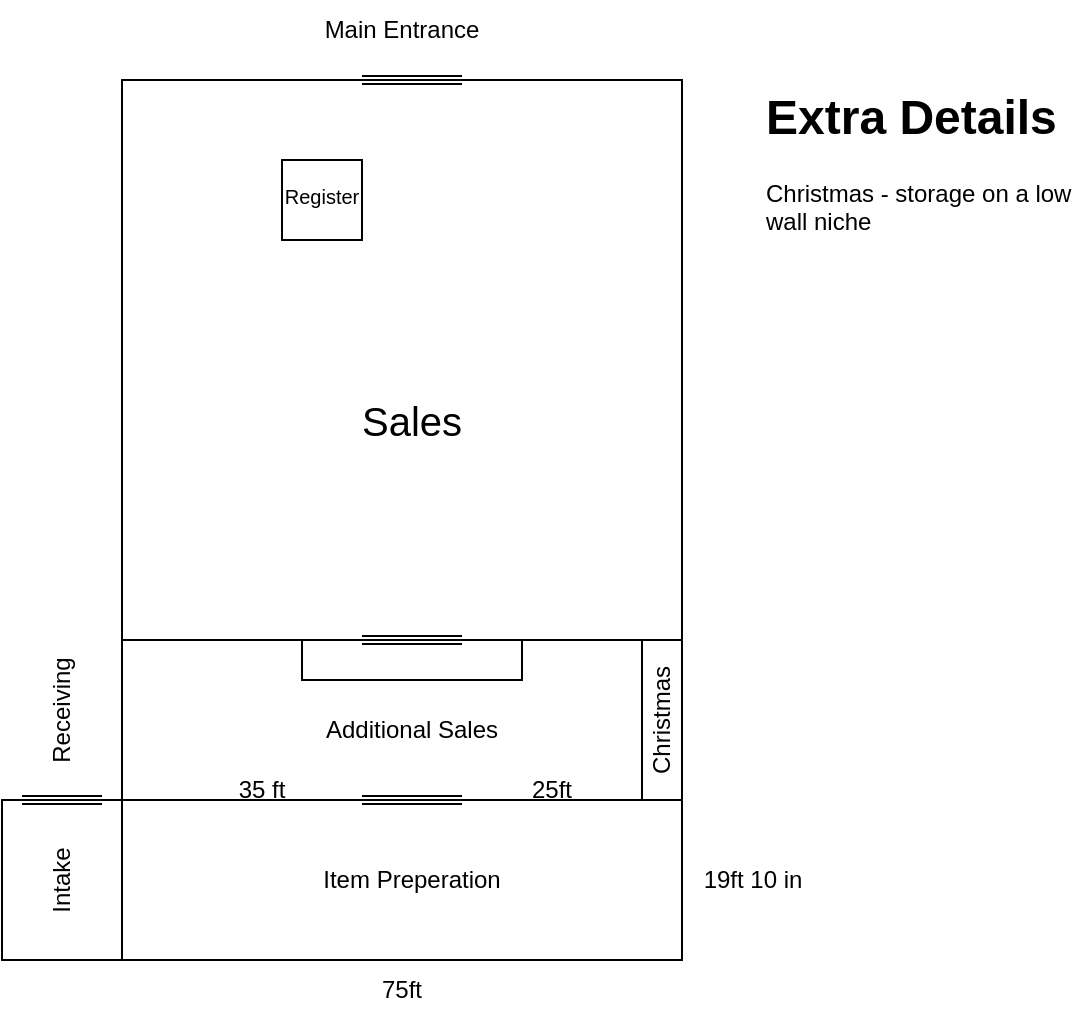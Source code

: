 <mxfile version="26.1.1" pages="6">
  <diagram name="Store_Layout" id="E8MO1os7tG6Go1OcQBKb">
    <mxGraphModel dx="1434" dy="738" grid="1" gridSize="10" guides="0" tooltips="1" connect="0" arrows="0" fold="1" page="1" pageScale="1" pageWidth="850" pageHeight="1100" math="0" shadow="0">
      <root>
        <mxCell id="0" />
        <mxCell id="1" parent="0" />
        <mxCell id="KRuYIotHOblg3rBYZyvx-1" value="" style="rounded=0;whiteSpace=wrap;html=1;perimeterSpacing=0;" parent="1" vertex="1">
          <mxGeometry x="240" y="90" width="280" height="280" as="geometry" />
        </mxCell>
        <mxCell id="KRuYIotHOblg3rBYZyvx-2" value="" style="rounded=0;whiteSpace=wrap;html=1;" parent="1" vertex="1">
          <mxGeometry x="240" y="370" width="280" height="80" as="geometry" />
        </mxCell>
        <mxCell id="KRuYIotHOblg3rBYZyvx-3" value="" style="rounded=0;whiteSpace=wrap;html=1;" parent="1" vertex="1">
          <mxGeometry x="240" y="450" width="280" height="80" as="geometry" />
        </mxCell>
        <mxCell id="KRuYIotHOblg3rBYZyvx-5" value="75ft" style="text;html=1;align=center;verticalAlign=middle;whiteSpace=wrap;rounded=0;" parent="1" vertex="1">
          <mxGeometry x="350" y="530" width="60" height="30" as="geometry" />
        </mxCell>
        <mxCell id="KRuYIotHOblg3rBYZyvx-6" value="19ft 10 in" style="text;html=1;align=center;verticalAlign=middle;resizable=0;points=[];autosize=1;strokeColor=none;fillColor=none;" parent="1" vertex="1">
          <mxGeometry x="520" y="475" width="70" height="30" as="geometry" />
        </mxCell>
        <mxCell id="KRuYIotHOblg3rBYZyvx-8" value="" style="rounded=0;whiteSpace=wrap;html=1;" parent="1" vertex="1">
          <mxGeometry x="500" y="370" width="20" height="80" as="geometry" />
        </mxCell>
        <mxCell id="KRuYIotHOblg3rBYZyvx-9" value="35 ft" style="text;html=1;align=center;verticalAlign=middle;whiteSpace=wrap;rounded=0;" parent="1" vertex="1">
          <mxGeometry x="280" y="430" width="60" height="30" as="geometry" />
        </mxCell>
        <mxCell id="KRuYIotHOblg3rBYZyvx-10" value="25ft" style="text;html=1;align=center;verticalAlign=middle;whiteSpace=wrap;rounded=0;" parent="1" vertex="1">
          <mxGeometry x="425" y="430" width="60" height="30" as="geometry" />
        </mxCell>
        <mxCell id="KRuYIotHOblg3rBYZyvx-11" value="" style="shape=link;html=1;rounded=0;" parent="1" edge="1">
          <mxGeometry width="100" relative="1" as="geometry">
            <mxPoint x="360" y="450" as="sourcePoint" />
            <mxPoint x="410" y="450" as="targetPoint" />
          </mxGeometry>
        </mxCell>
        <mxCell id="KRuYIotHOblg3rBYZyvx-17" value="" style="shape=link;html=1;rounded=0;" parent="1" edge="1">
          <mxGeometry width="100" relative="1" as="geometry">
            <mxPoint x="360" y="90" as="sourcePoint" />
            <mxPoint x="410" y="90" as="targetPoint" />
          </mxGeometry>
        </mxCell>
        <mxCell id="KRuYIotHOblg3rBYZyvx-18" value="" style="rounded=0;whiteSpace=wrap;html=1;" parent="1" vertex="1">
          <mxGeometry x="320" y="130" width="40" height="40" as="geometry" />
        </mxCell>
        <mxCell id="KRuYIotHOblg3rBYZyvx-19" value="&lt;font style=&quot;font-size: 10px;&quot;&gt;Register&lt;/font&gt;" style="text;html=1;align=center;verticalAlign=middle;whiteSpace=wrap;rounded=0;" parent="1" vertex="1">
          <mxGeometry x="320" y="140" width="40" height="15" as="geometry" />
        </mxCell>
        <mxCell id="KRuYIotHOblg3rBYZyvx-20" value="" style="rounded=0;whiteSpace=wrap;html=1;" parent="1" vertex="1">
          <mxGeometry x="330" y="370" width="110" height="20" as="geometry" />
        </mxCell>
        <mxCell id="KRuYIotHOblg3rBYZyvx-21" value="" style="shape=link;html=1;rounded=0;" parent="1" edge="1">
          <mxGeometry width="100" relative="1" as="geometry">
            <mxPoint x="360" y="370" as="sourcePoint" />
            <mxPoint x="410" y="370" as="targetPoint" />
          </mxGeometry>
        </mxCell>
        <mxCell id="KRuYIotHOblg3rBYZyvx-23" value="Christmas" style="text;html=1;align=center;verticalAlign=middle;whiteSpace=wrap;rounded=0;rotation=270;" parent="1" vertex="1">
          <mxGeometry x="480" y="395" width="60" height="30" as="geometry" />
        </mxCell>
        <mxCell id="KRuYIotHOblg3rBYZyvx-26" value="&lt;h1 style=&quot;margin-top: 0px;&quot;&gt;Extra Details&lt;/h1&gt;&lt;p&gt;Christmas - storage on a low wall niche&lt;/p&gt;&lt;p&gt;&lt;br&gt;&lt;/p&gt;" style="text;html=1;whiteSpace=wrap;overflow=hidden;rounded=0;" parent="1" vertex="1">
          <mxGeometry x="560" y="87.5" width="160" height="120" as="geometry" />
        </mxCell>
        <mxCell id="KRuYIotHOblg3rBYZyvx-28" value="&lt;font style=&quot;font-size: 20px;&quot;&gt;Sales&lt;/font&gt;" style="text;html=1;align=center;verticalAlign=middle;whiteSpace=wrap;rounded=0;" parent="1" vertex="1">
          <mxGeometry x="340" y="230" width="90" height="60" as="geometry" />
        </mxCell>
        <mxCell id="KRuYIotHOblg3rBYZyvx-29" value="Additional Sales" style="text;html=1;align=center;verticalAlign=middle;whiteSpace=wrap;rounded=0;" parent="1" vertex="1">
          <mxGeometry x="340" y="400" width="90" height="30" as="geometry" />
        </mxCell>
        <mxCell id="XYhnoZCVHPMqEU-tx7jw-1" value="Item Preperation" style="text;html=1;align=center;verticalAlign=middle;whiteSpace=wrap;rounded=0;" parent="1" vertex="1">
          <mxGeometry x="310" y="475" width="150" height="30" as="geometry" />
        </mxCell>
        <mxCell id="kWPwzhm9bYu6xcFGTrjF-1" value="Main Entrance" style="text;html=1;align=center;verticalAlign=middle;whiteSpace=wrap;rounded=0;" parent="1" vertex="1">
          <mxGeometry x="340" y="50" width="80" height="30" as="geometry" />
        </mxCell>
        <mxCell id="kWPwzhm9bYu6xcFGTrjF-2" value="Receiving" style="text;html=1;align=center;verticalAlign=middle;whiteSpace=wrap;rounded=0;rotation=270;" parent="1" vertex="1">
          <mxGeometry x="180" y="390" width="60" height="30" as="geometry" />
        </mxCell>
        <mxCell id="kWPwzhm9bYu6xcFGTrjF-4" value="" style="group" parent="1" vertex="1" connectable="0">
          <mxGeometry x="180" y="450" width="60" height="80" as="geometry" />
        </mxCell>
        <mxCell id="KRuYIotHOblg3rBYZyvx-4" value="" style="rounded=0;whiteSpace=wrap;html=1;" parent="kWPwzhm9bYu6xcFGTrjF-4" vertex="1">
          <mxGeometry width="60" height="80" as="geometry" />
        </mxCell>
        <mxCell id="KRuYIotHOblg3rBYZyvx-27" value="Intake" style="text;html=1;align=center;verticalAlign=middle;whiteSpace=wrap;rounded=0;rotation=270;" parent="kWPwzhm9bYu6xcFGTrjF-4" vertex="1">
          <mxGeometry x="-15" y="25" width="90" height="30" as="geometry" />
        </mxCell>
        <mxCell id="kWPwzhm9bYu6xcFGTrjF-3" value="" style="shape=link;html=1;rounded=0;" parent="kWPwzhm9bYu6xcFGTrjF-4" edge="1">
          <mxGeometry width="100" relative="1" as="geometry">
            <mxPoint x="10" as="sourcePoint" />
            <mxPoint x="50" as="targetPoint" />
          </mxGeometry>
        </mxCell>
      </root>
    </mxGraphModel>
  </diagram>
  <diagram id="iPrsyyJvYXZhke6_nRYa" name="Pallet_Stack">
    <mxGraphModel dx="794" dy="412" grid="1" gridSize="10" guides="1" tooltips="1" connect="1" arrows="1" fold="1" page="1" pageScale="1" pageWidth="850" pageHeight="1100" math="0" shadow="0">
      <root>
        <mxCell id="0" />
        <mxCell id="1" parent="0" />
        <mxCell id="oVNkJPlwlEx_IBecZ67c-1" value="" style="endArrow=none;html=1;rounded=0;strokeWidth=4;" edge="1" parent="1">
          <mxGeometry width="50" height="50" relative="1" as="geometry">
            <mxPoint x="320" y="400" as="sourcePoint" />
            <mxPoint x="320" y="70" as="targetPoint" />
          </mxGeometry>
        </mxCell>
        <mxCell id="N-b951e8e8a2WLPTDQjh-1" value="" style="endArrow=none;html=1;rounded=0;strokeWidth=4;" edge="1" parent="1">
          <mxGeometry width="50" height="50" relative="1" as="geometry">
            <mxPoint x="480" y="400" as="sourcePoint" />
            <mxPoint x="480" y="70" as="targetPoint" />
          </mxGeometry>
        </mxCell>
        <mxCell id="N-b951e8e8a2WLPTDQjh-2" value="" style="shape=link;html=1;rounded=0;strokeWidth=4;" edge="1" parent="1">
          <mxGeometry width="100" relative="1" as="geometry">
            <mxPoint x="320" y="320" as="sourcePoint" />
            <mxPoint x="480" y="320" as="targetPoint" />
          </mxGeometry>
        </mxCell>
        <mxCell id="N-b951e8e8a2WLPTDQjh-3" value="" style="shape=link;html=1;rounded=0;strokeWidth=4;" edge="1" parent="1">
          <mxGeometry width="100" relative="1" as="geometry">
            <mxPoint x="320" y="240" as="sourcePoint" />
            <mxPoint x="480" y="240" as="targetPoint" />
          </mxGeometry>
        </mxCell>
        <mxCell id="N-b951e8e8a2WLPTDQjh-4" value="" style="shape=link;html=1;rounded=0;strokeWidth=4;" edge="1" parent="1">
          <mxGeometry width="100" relative="1" as="geometry">
            <mxPoint x="320" y="160" as="sourcePoint" />
            <mxPoint x="480" y="160" as="targetPoint" />
          </mxGeometry>
        </mxCell>
        <mxCell id="N-b951e8e8a2WLPTDQjh-5" value="" style="shape=link;html=1;rounded=0;strokeWidth=4;" edge="1" parent="1">
          <mxGeometry width="100" relative="1" as="geometry">
            <mxPoint x="320" y="80" as="sourcePoint" />
            <mxPoint x="480" y="80" as="targetPoint" />
          </mxGeometry>
        </mxCell>
        <mxCell id="N-b951e8e8a2WLPTDQjh-6" value="&lt;font style=&quot;font-size: 20px;&quot;&gt;9ft 8in&lt;/font&gt;" style="text;html=1;align=center;verticalAlign=middle;resizable=0;points=[];autosize=1;strokeColor=none;fillColor=none;rotation=270;" vertex="1" parent="1">
          <mxGeometry x="250" y="210" width="80" height="40" as="geometry" />
        </mxCell>
        <mxCell id="N-b951e8e8a2WLPTDQjh-7" value="&lt;font style=&quot;font-size: 15px;&quot;&gt;5 ft&lt;/font&gt;" style="text;html=1;align=center;verticalAlign=middle;whiteSpace=wrap;rounded=0;" vertex="1" parent="1">
          <mxGeometry x="600" y="280" width="60" height="30" as="geometry" />
        </mxCell>
        <mxCell id="N-b951e8e8a2WLPTDQjh-9" value="&lt;font style=&quot;font-size: 14px;&quot;&gt;1.5 in&lt;/font&gt;" style="text;html=1;align=center;verticalAlign=middle;whiteSpace=wrap;rounded=0;" vertex="1" parent="1">
          <mxGeometry x="290" y="400" width="60" height="30" as="geometry" />
        </mxCell>
        <mxCell id="N-b951e8e8a2WLPTDQjh-10" value="&lt;font style=&quot;font-size: 14px;&quot;&gt;1.5 in&lt;/font&gt;" style="text;html=1;align=center;verticalAlign=middle;whiteSpace=wrap;rounded=0;" vertex="1" parent="1">
          <mxGeometry x="450" y="400" width="60" height="30" as="geometry" />
        </mxCell>
        <mxCell id="N-b951e8e8a2WLPTDQjh-12" value="&lt;font style=&quot;font-size: 14px;&quot;&gt;4.5 in&lt;/font&gt;" style="text;html=1;align=center;verticalAlign=middle;whiteSpace=wrap;rounded=0;rotation=270;" vertex="1" parent="1">
          <mxGeometry x="510" y="300" width="60" height="30" as="geometry" />
        </mxCell>
        <mxCell id="N-b951e8e8a2WLPTDQjh-13" value="" style="shape=link;html=1;rounded=0;strokeWidth=4;" edge="1" parent="1">
          <mxGeometry width="100" relative="1" as="geometry">
            <mxPoint x="560" y="314.5" as="sourcePoint" />
            <mxPoint x="720" y="314.5" as="targetPoint" />
          </mxGeometry>
        </mxCell>
        <mxCell id="N-b951e8e8a2WLPTDQjh-15" value="&lt;font style=&quot;font-size: 15px;&quot;&gt;5ft 3in&lt;/font&gt;" style="text;html=1;align=center;verticalAlign=middle;whiteSpace=wrap;rounded=0;" vertex="1" parent="1">
          <mxGeometry x="370" y="20" width="60" height="30" as="geometry" />
        </mxCell>
        <mxCell id="N-b951e8e8a2WLPTDQjh-18" value="" style="endArrow=none;dashed=1;html=1;dashPattern=1 3;strokeWidth=3;rounded=0;" edge="1" parent="1" target="N-b951e8e8a2WLPTDQjh-17">
          <mxGeometry width="50" height="50" relative="1" as="geometry">
            <mxPoint x="320" y="50" as="sourcePoint" />
            <mxPoint x="480" y="50" as="targetPoint" />
          </mxGeometry>
        </mxCell>
        <mxCell id="N-b951e8e8a2WLPTDQjh-17" value="" style="shape=crossbar;whiteSpace=wrap;html=1;rounded=1;strokeWidth=2;" vertex="1" parent="1">
          <mxGeometry x="320" y="40" width="160" height="20" as="geometry" />
        </mxCell>
        <mxCell id="icaxLS8OwLBcGOM1Lo0J-1" value="&lt;font style=&quot;font-size: 17px;&quot;&gt;Pallet Stack&lt;/font&gt;" style="text;html=1;align=center;verticalAlign=middle;whiteSpace=wrap;rounded=0;" vertex="1" parent="1">
          <mxGeometry x="220" y="30" width="60" height="30" as="geometry" />
        </mxCell>
        <mxCell id="icaxLS8OwLBcGOM1Lo0J-3" value="&lt;font style=&quot;font-size: 17px;&quot;&gt;Single Pallet&lt;/font&gt;" style="text;html=1;align=center;verticalAlign=middle;whiteSpace=wrap;rounded=0;" vertex="1" parent="1">
          <mxGeometry x="600" y="230" width="60" height="30" as="geometry" />
        </mxCell>
        <mxCell id="tEsfXFW_FnfkiMbHqVsl-1" value="Roughly $9 each for materials. Pallets are free from Food Bank" style="text;html=1;align=center;verticalAlign=middle;whiteSpace=wrap;rounded=0;" vertex="1" parent="1">
          <mxGeometry x="590" y="40" width="120" height="70" as="geometry" />
        </mxCell>
      </root>
    </mxGraphModel>
  </diagram>
  <diagram id="BuLvDua9-QDFHZHZWr3y" name="Warehouse">
    <mxGraphModel dx="819" dy="422" grid="1" gridSize="10" guides="1" tooltips="1" connect="1" arrows="1" fold="1" page="1" pageScale="1" pageWidth="850" pageHeight="1100" math="0" shadow="0">
      <root>
        <mxCell id="0" />
        <mxCell id="1" parent="0" />
        <mxCell id="Fcw_WuYlXJQfxAISBu0H-1" value="" style="rounded=0;whiteSpace=wrap;html=1;strokeWidth=2;" parent="1" vertex="1">
          <mxGeometry x="120" y="40" width="520" height="280" as="geometry" />
        </mxCell>
        <mxCell id="Fcw_WuYlXJQfxAISBu0H-36" value="&lt;font style=&quot;font-size: 19px;&quot;&gt;Household Misc.&lt;/font&gt;" style="text;html=1;align=center;verticalAlign=middle;whiteSpace=wrap;rounded=0;fillColor=light-dark(#e0e0e0, #ededed);gradientColor=none;" parent="1" vertex="1">
          <mxGeometry x="350" y="40" width="290" height="280" as="geometry" />
        </mxCell>
        <mxCell id="Fcw_WuYlXJQfxAISBu0H-21" value="Entrance Ramp" style="text;html=1;align=center;verticalAlign=middle;whiteSpace=wrap;rounded=0;" parent="1" vertex="1">
          <mxGeometry x="650" y="325" width="60" height="30" as="geometry" />
        </mxCell>
        <mxCell id="UQr6ghKveO3pvNbGDgvI-5" value="Main Door" style="text;html=1;align=center;verticalAlign=middle;resizable=0;points=[];autosize=1;strokeColor=none;fillColor=none;" parent="1" vertex="1">
          <mxGeometry x="475" y="295" width="80" height="30" as="geometry" />
        </mxCell>
        <mxCell id="AXzgprQcNLlBbLAxWBBD-3" value="" style="group" vertex="1" connectable="0" parent="1">
          <mxGeometry x="120" y="40" width="230" height="40" as="geometry" />
        </mxCell>
        <mxCell id="Fcw_WuYlXJQfxAISBu0H-22" value="" style="rounded=1;whiteSpace=wrap;html=1;" parent="AXzgprQcNLlBbLAxWBBD-3" vertex="1">
          <mxGeometry width="230" height="40" as="geometry" />
        </mxCell>
        <mxCell id="Fcw_WuYlXJQfxAISBu0H-31" value="Bagged Clothes" style="text;html=1;align=center;verticalAlign=middle;whiteSpace=wrap;rounded=0;" parent="AXzgprQcNLlBbLAxWBBD-3" vertex="1">
          <mxGeometry x="62.5" y="5" width="105" height="30" as="geometry" />
        </mxCell>
        <mxCell id="AXzgprQcNLlBbLAxWBBD-4" value="" style="group" vertex="1" connectable="0" parent="1">
          <mxGeometry x="120" y="110" width="230" height="40" as="geometry" />
        </mxCell>
        <mxCell id="Fcw_WuYlXJQfxAISBu0H-23" value="" style="rounded=1;whiteSpace=wrap;html=1;" parent="AXzgprQcNLlBbLAxWBBD-4" vertex="1">
          <mxGeometry width="230" height="40" as="geometry" />
        </mxCell>
        <mxCell id="Fcw_WuYlXJQfxAISBu0H-32" value="Bagged Clothes" style="text;html=1;align=center;verticalAlign=middle;whiteSpace=wrap;rounded=0;" parent="AXzgprQcNLlBbLAxWBBD-4" vertex="1">
          <mxGeometry x="62.5" y="5" width="105" height="30" as="geometry" />
        </mxCell>
        <mxCell id="AXzgprQcNLlBbLAxWBBD-5" value="" style="group" vertex="1" connectable="0" parent="1">
          <mxGeometry x="120" y="180" width="230" height="40" as="geometry" />
        </mxCell>
        <mxCell id="Fcw_WuYlXJQfxAISBu0H-25" value="" style="rounded=1;whiteSpace=wrap;html=1;" parent="AXzgprQcNLlBbLAxWBBD-5" vertex="1">
          <mxGeometry width="230" height="40" as="geometry" />
        </mxCell>
        <mxCell id="Fcw_WuYlXJQfxAISBu0H-33" value="Bagged Clothes" style="text;html=1;align=center;verticalAlign=middle;whiteSpace=wrap;rounded=0;" parent="AXzgprQcNLlBbLAxWBBD-5" vertex="1">
          <mxGeometry x="62.5" y="5" width="105" height="30" as="geometry" />
        </mxCell>
        <mxCell id="AXzgprQcNLlBbLAxWBBD-6" value="" style="group" vertex="1" connectable="0" parent="1">
          <mxGeometry x="120" y="280" width="230" height="40" as="geometry" />
        </mxCell>
        <mxCell id="Fcw_WuYlXJQfxAISBu0H-24" value="" style="rounded=1;whiteSpace=wrap;html=1;" parent="AXzgprQcNLlBbLAxWBBD-6" vertex="1">
          <mxGeometry width="230.0" height="40" as="geometry" />
        </mxCell>
        <mxCell id="Fcw_WuYlXJQfxAISBu0H-34" value="Bagged Clothes" style="text;html=1;align=center;verticalAlign=middle;whiteSpace=wrap;rounded=0;" parent="AXzgprQcNLlBbLAxWBBD-6" vertex="1">
          <mxGeometry x="71.875" y="5" width="120.75" height="30" as="geometry" />
        </mxCell>
        <mxCell id="AXzgprQcNLlBbLAxWBBD-7" value="" style="group" vertex="1" connectable="0" parent="1">
          <mxGeometry x="120" y="240" width="30" height="30" as="geometry" />
        </mxCell>
        <mxCell id="Fcw_WuYlXJQfxAISBu0H-18" value="" style="whiteSpace=wrap;html=1;aspect=fixed;" parent="AXzgprQcNLlBbLAxWBBD-7" vertex="1">
          <mxGeometry width="30" height="30" as="geometry" />
        </mxCell>
        <mxCell id="Fcw_WuYlXJQfxAISBu0H-19" value="&lt;font style=&quot;font-size: 10px;&quot;&gt;Bailer&lt;/font&gt;" style="text;html=1;align=center;verticalAlign=middle;whiteSpace=wrap;rounded=0;" parent="AXzgprQcNLlBbLAxWBBD-7" vertex="1">
          <mxGeometry y="2.5" width="30" height="25" as="geometry" />
        </mxCell>
        <mxCell id="AXzgprQcNLlBbLAxWBBD-9" value="" style="group" vertex="1" connectable="0" parent="1">
          <mxGeometry x="280" y="320" width="360" height="30" as="geometry" />
        </mxCell>
        <mxCell id="Fcw_WuYlXJQfxAISBu0H-2" value="" style="rounded=0;whiteSpace=wrap;html=1;" parent="AXzgprQcNLlBbLAxWBBD-9" vertex="1">
          <mxGeometry width="360" height="30" as="geometry" />
        </mxCell>
        <mxCell id="Fcw_WuYlXJQfxAISBu0H-4" value="" style="endArrow=none;dashed=1;html=1;strokeWidth=2;rounded=0;entryX=0.704;entryY=0;entryDx=0;entryDy=0;entryPerimeter=0;" parent="AXzgprQcNLlBbLAxWBBD-9" edge="1">
          <mxGeometry width="50" height="50" relative="1" as="geometry">
            <mxPoint x="260" y="30" as="sourcePoint" />
            <mxPoint x="260.44" as="targetPoint" />
          </mxGeometry>
        </mxCell>
        <mxCell id="AXzgprQcNLlBbLAxWBBD-2" value="" style="group" vertex="1" connectable="0" parent="1">
          <mxGeometry x="350" y="40" width="80" height="40" as="geometry" />
        </mxCell>
        <mxCell id="Fcw_WuYlXJQfxAISBu0H-26" value="" style="rounded=1;whiteSpace=wrap;html=1;" parent="AXzgprQcNLlBbLAxWBBD-2" vertex="1">
          <mxGeometry width="80" height="40" as="geometry" />
        </mxCell>
        <mxCell id="Fcw_WuYlXJQfxAISBu0H-35" value="Books" style="text;html=1;align=center;verticalAlign=middle;whiteSpace=wrap;rounded=0;" parent="AXzgprQcNLlBbLAxWBBD-2" vertex="1">
          <mxGeometry x="10" y="5" width="60" height="30" as="geometry" />
        </mxCell>
        <mxCell id="UQr6ghKveO3pvNbGDgvI-1" value="Garage Door" style="text;html=1;align=center;verticalAlign=middle;resizable=0;points=[];autosize=1;strokeColor=none;fillColor=none;" parent="1" vertex="1">
          <mxGeometry x="310" y="295" width="90" height="30" as="geometry" />
        </mxCell>
        <mxCell id="UQr6ghKveO3pvNbGDgvI-4" value="Garage Door" style="text;html=1;align=center;verticalAlign=middle;resizable=0;points=[];autosize=1;strokeColor=none;fillColor=none;" parent="1" vertex="1">
          <mxGeometry x="390" y="295" width="90" height="30" as="geometry" />
        </mxCell>
        <mxCell id="Fcw_WuYlXJQfxAISBu0H-15" value="" style="shape=link;html=1;rounded=0;strokeWidth=2;" parent="1" edge="1">
          <mxGeometry width="100" relative="1" as="geometry">
            <mxPoint x="310" y="320" as="sourcePoint" />
            <mxPoint x="370" y="320" as="targetPoint" />
          </mxGeometry>
        </mxCell>
        <mxCell id="Fcw_WuYlXJQfxAISBu0H-16" value="" style="shape=link;html=1;rounded=0;strokeWidth=2;" parent="1" edge="1">
          <mxGeometry width="100" relative="1" as="geometry">
            <mxPoint x="410" y="320" as="sourcePoint" />
            <mxPoint x="470" y="320" as="targetPoint" />
          </mxGeometry>
        </mxCell>
        <mxCell id="Fcw_WuYlXJQfxAISBu0H-17" value="" style="shape=link;html=1;rounded=0;strokeWidth=1;" parent="1" edge="1">
          <mxGeometry width="100" relative="1" as="geometry">
            <mxPoint x="500" y="320" as="sourcePoint" />
            <mxPoint x="530" y="320" as="targetPoint" />
          </mxGeometry>
        </mxCell>
        <mxCell id="Fcw_WuYlXJQfxAISBu0H-40" value="" style="endArrow=none;dashed=1;html=1;dashPattern=1 3;strokeWidth=3;rounded=0;entryX=1;entryY=1;entryDx=0;entryDy=0;exitX=1;exitY=0;exitDx=0;exitDy=0;" parent="1" target="Fcw_WuYlXJQfxAISBu0H-22" edge="1" source="Fcw_WuYlXJQfxAISBu0H-24">
          <mxGeometry width="50" height="50" relative="1" as="geometry">
            <mxPoint x="320" y="320" as="sourcePoint" />
            <mxPoint x="400" y="120" as="targetPoint" />
            <Array as="points">
              <mxPoint x="350" y="250" />
              <mxPoint x="350" y="170" />
            </Array>
          </mxGeometry>
        </mxCell>
      </root>
    </mxGraphModel>
  </diagram>
  <diagram id="nlZ8cP2dRKaV0dinKciP" name="Food_Bank">
    <mxGraphModel dx="1434" dy="738" grid="1" gridSize="10" guides="0" tooltips="1" connect="0" arrows="0" fold="1" page="1" pageScale="1" pageWidth="850" pageHeight="1100" math="0" shadow="0">
      <root>
        <mxCell id="0" />
        <mxCell id="1" parent="0" />
        <mxCell id="QKfnIR3WdL9QTwZS187g-1" value="" style="rounded=0;whiteSpace=wrap;html=1;" vertex="1" parent="1">
          <mxGeometry x="160" y="80" width="520" height="360" as="geometry" />
        </mxCell>
        <mxCell id="QKfnIR3WdL9QTwZS187g-5" value="" style="rounded=0;whiteSpace=wrap;html=1;" vertex="1" parent="1">
          <mxGeometry x="160" y="370" width="320" height="150" as="geometry" />
        </mxCell>
        <mxCell id="QKfnIR3WdL9QTwZS187g-6" value="" style="rounded=0;whiteSpace=wrap;html=1;" vertex="1" parent="1">
          <mxGeometry x="480" y="440" width="200" height="80" as="geometry" />
        </mxCell>
        <mxCell id="_eRAE_5OerKDcGuMv34G-1" value="Intake Ramp" style="text;html=1;align=center;verticalAlign=middle;whiteSpace=wrap;rounded=0;" vertex="1" parent="1">
          <mxGeometry x="550" y="470" width="60" height="30" as="geometry" />
        </mxCell>
        <mxCell id="_eRAE_5OerKDcGuMv34G-6" value="" style="endArrow=none;html=1;rounded=0;exitX=0.615;exitY=0.333;exitDx=0;exitDy=0;exitPerimeter=0;" edge="1" parent="1" source="QKfnIR3WdL9QTwZS187g-1">
          <mxGeometry width="50" height="50" relative="1" as="geometry">
            <mxPoint x="630" y="250" as="sourcePoint" />
            <mxPoint x="680" y="200" as="targetPoint" />
          </mxGeometry>
        </mxCell>
        <mxCell id="_eRAE_5OerKDcGuMv34G-7" value="" style="endArrow=none;html=1;rounded=0;entryX=0.615;entryY=0.556;entryDx=0;entryDy=0;entryPerimeter=0;" edge="1" parent="1" target="QKfnIR3WdL9QTwZS187g-1">
          <mxGeometry width="50" height="50" relative="1" as="geometry">
            <mxPoint x="480" y="370" as="sourcePoint" />
            <mxPoint x="530" y="320" as="targetPoint" />
          </mxGeometry>
        </mxCell>
        <mxCell id="_eRAE_5OerKDcGuMv34G-8" value="" style="rounded=0;whiteSpace=wrap;html=1;" vertex="1" parent="1">
          <mxGeometry x="530" y="200" width="120" height="40" as="geometry" />
        </mxCell>
        <mxCell id="_eRAE_5OerKDcGuMv34G-9" value="" style="rounded=0;whiteSpace=wrap;html=1;" vertex="1" parent="1">
          <mxGeometry x="480" y="330" width="30" height="60" as="geometry" />
        </mxCell>
        <mxCell id="_eRAE_5OerKDcGuMv34G-10" value="" style="whiteSpace=wrap;html=1;aspect=fixed;" vertex="1" parent="1">
          <mxGeometry x="620" y="290" width="60" height="60" as="geometry" />
        </mxCell>
        <mxCell id="_eRAE_5OerKDcGuMv34G-13" value="Freezer" style="text;html=1;align=center;verticalAlign=middle;whiteSpace=wrap;rounded=0;" vertex="1" parent="1">
          <mxGeometry x="530" y="200" width="120" height="40" as="geometry" />
        </mxCell>
        <mxCell id="_eRAE_5OerKDcGuMv34G-14" value="Fridge" style="text;html=1;align=center;verticalAlign=middle;whiteSpace=wrap;rounded=0;" vertex="1" parent="1">
          <mxGeometry x="620" y="290" width="60" height="60" as="geometry" />
        </mxCell>
        <mxCell id="_eRAE_5OerKDcGuMv34G-15" value="Overflow" style="text;html=1;align=center;verticalAlign=middle;whiteSpace=wrap;rounded=0;rotation=270;" vertex="1" parent="1">
          <mxGeometry x="465" y="345" width="60" height="30" as="geometry" />
        </mxCell>
        <mxCell id="_eRAE_5OerKDcGuMv34G-16" value="" style="shape=link;html=1;rounded=0;strokeWidth=2;" edge="1" parent="1">
          <mxGeometry width="100" relative="1" as="geometry">
            <mxPoint x="550" y="440" as="sourcePoint" />
            <mxPoint x="610" y="440" as="targetPoint" />
          </mxGeometry>
        </mxCell>
        <mxCell id="_eRAE_5OerKDcGuMv34G-17" value="" style="shape=link;html=1;rounded=0;strokeWidth=1;exitX=0.999;exitY=0.253;exitDx=0;exitDy=0;exitPerimeter=0;entryX=0.999;entryY=0.422;entryDx=0;entryDy=0;entryPerimeter=0;" edge="1" parent="1" source="QKfnIR3WdL9QTwZS187g-5" target="QKfnIR3WdL9QTwZS187g-5">
          <mxGeometry width="100" relative="1" as="geometry">
            <mxPoint x="460.0" y="420" as="sourcePoint" />
            <mxPoint x="490.0" y="420" as="targetPoint" />
          </mxGeometry>
        </mxCell>
        <mxCell id="_eRAE_5OerKDcGuMv34G-20" value="" style="group" vertex="1" connectable="0" parent="1">
          <mxGeometry x="160" y="290" width="230" height="40" as="geometry" />
        </mxCell>
        <mxCell id="_eRAE_5OerKDcGuMv34G-18" value="" style="rounded=0;whiteSpace=wrap;html=1;" vertex="1" parent="_eRAE_5OerKDcGuMv34G-20">
          <mxGeometry width="230" height="40" as="geometry" />
        </mxCell>
        <mxCell id="_eRAE_5OerKDcGuMv34G-19" value="Warehouse Shelf" style="text;html=1;align=center;verticalAlign=middle;whiteSpace=wrap;rounded=0;" vertex="1" parent="_eRAE_5OerKDcGuMv34G-20">
          <mxGeometry width="230" height="40" as="geometry" />
        </mxCell>
        <mxCell id="_eRAE_5OerKDcGuMv34G-21" value="" style="group" vertex="1" connectable="0" parent="1">
          <mxGeometry x="160" y="220" width="230" height="40" as="geometry" />
        </mxCell>
        <mxCell id="_eRAE_5OerKDcGuMv34G-22" value="" style="rounded=0;whiteSpace=wrap;html=1;" vertex="1" parent="_eRAE_5OerKDcGuMv34G-21">
          <mxGeometry width="230" height="40" as="geometry" />
        </mxCell>
        <mxCell id="_eRAE_5OerKDcGuMv34G-23" value="Warehouse Shelf" style="text;html=1;align=center;verticalAlign=middle;whiteSpace=wrap;rounded=0;" vertex="1" parent="_eRAE_5OerKDcGuMv34G-21">
          <mxGeometry width="230" height="40" as="geometry" />
        </mxCell>
        <mxCell id="_eRAE_5OerKDcGuMv34G-24" value="" style="group" vertex="1" connectable="0" parent="1">
          <mxGeometry x="160" y="150" width="230" height="40" as="geometry" />
        </mxCell>
        <mxCell id="_eRAE_5OerKDcGuMv34G-25" value="" style="rounded=0;whiteSpace=wrap;html=1;" vertex="1" parent="_eRAE_5OerKDcGuMv34G-24">
          <mxGeometry width="230" height="40" as="geometry" />
        </mxCell>
        <mxCell id="_eRAE_5OerKDcGuMv34G-26" value="Warehouse Shelf" style="text;html=1;align=center;verticalAlign=middle;whiteSpace=wrap;rounded=0;" vertex="1" parent="_eRAE_5OerKDcGuMv34G-24">
          <mxGeometry width="230" height="40" as="geometry" />
        </mxCell>
        <mxCell id="_eRAE_5OerKDcGuMv34G-27" value="" style="group" vertex="1" connectable="0" parent="1">
          <mxGeometry x="160" y="80" width="230" height="40" as="geometry" />
        </mxCell>
        <mxCell id="_eRAE_5OerKDcGuMv34G-28" value="" style="rounded=0;whiteSpace=wrap;html=1;" vertex="1" parent="_eRAE_5OerKDcGuMv34G-27">
          <mxGeometry width="230" height="40" as="geometry" />
        </mxCell>
        <mxCell id="_eRAE_5OerKDcGuMv34G-29" value="Warehouse Shelf" style="text;html=1;align=center;verticalAlign=middle;whiteSpace=wrap;rounded=0;" vertex="1" parent="_eRAE_5OerKDcGuMv34G-27">
          <mxGeometry width="230" height="40" as="geometry" />
        </mxCell>
        <mxCell id="_eRAE_5OerKDcGuMv34G-31" value="&lt;font style=&quot;font-size: 24px;&quot;&gt;Offices&lt;/font&gt;" style="text;html=1;align=center;verticalAlign=middle;whiteSpace=wrap;rounded=0;" vertex="1" parent="1">
          <mxGeometry x="160" y="370" width="320" height="150" as="geometry" />
        </mxCell>
        <mxCell id="_eRAE_5OerKDcGuMv34G-32" value="&lt;font style=&quot;font-size: 17px;&quot;&gt;Seasonal Storage&lt;/font&gt;" style="text;html=1;align=center;verticalAlign=middle;whiteSpace=wrap;rounded=0;fillColor=#f5f5f5;fontColor=#333333;strokeColor=none;" vertex="1" parent="1">
          <mxGeometry x="480" y="80" width="200" height="120" as="geometry" />
        </mxCell>
        <mxCell id="_eRAE_5OerKDcGuMv34G-35" value="&lt;h1 style=&quot;margin-top: 0px;&quot;&gt;Additional Notes&lt;/h1&gt;&lt;p&gt;Additional floor in space above freezer. Use stairs to access&lt;/p&gt;" style="text;html=1;whiteSpace=wrap;overflow=hidden;rounded=0;" vertex="1" parent="1">
          <mxGeometry x="690" y="70" width="150" height="240" as="geometry" />
        </mxCell>
        <mxCell id="_eRAE_5OerKDcGuMv34G-36" value="Stairs" style="text;html=1;align=center;verticalAlign=middle;whiteSpace=wrap;rounded=0;rotation=270;" vertex="1" parent="1">
          <mxGeometry x="640" y="210" width="50" height="20" as="geometry" />
        </mxCell>
      </root>
    </mxGraphModel>
  </diagram>
  <diagram id="wwi3xMx_XuqutTukCA4S" name="Store_Layout_Plan">
    <mxGraphModel dx="1434" dy="738" grid="1" gridSize="10" guides="1" tooltips="1" connect="1" arrows="1" fold="1" page="1" pageScale="1" pageWidth="850" pageHeight="1100" math="0" shadow="0">
      <root>
        <mxCell id="0" />
        <mxCell id="1" parent="0" />
        <mxCell id="Lz_-H_eh3uePMRYzXdVH-12" value="" style="group" parent="1" vertex="1" connectable="0">
          <mxGeometry x="40" y="210" width="790" height="360" as="geometry" />
        </mxCell>
        <mxCell id="bLUAWKSYCyNfR5RoKH6C-66" value="" style="rounded=0;whiteSpace=wrap;html=1;" vertex="1" parent="Lz_-H_eh3uePMRYzXdVH-12">
          <mxGeometry y="60" width="735" height="240" as="geometry" />
        </mxCell>
        <mxCell id="Lz_-H_eh3uePMRYzXdVH-2" value="75ft" style="text;html=1;align=center;verticalAlign=middle;whiteSpace=wrap;rounded=0;" parent="Lz_-H_eh3uePMRYzXdVH-12" vertex="1">
          <mxGeometry x="330.943" y="300.0" width="128.108" height="60" as="geometry" />
        </mxCell>
        <mxCell id="Lz_-H_eh3uePMRYzXdVH-3" value="19ft 10 in" style="text;html=1;align=center;verticalAlign=middle;resizable=0;points=[];autosize=1;strokeColor=none;fillColor=none;rotation=270;" parent="Lz_-H_eh3uePMRYzXdVH-12" vertex="1">
          <mxGeometry x="711.002" y="163.636" width="70" height="30" as="geometry" />
        </mxCell>
        <mxCell id="Lz_-H_eh3uePMRYzXdVH-4" value="35 ft" style="text;html=1;align=center;verticalAlign=middle;whiteSpace=wrap;rounded=0;" parent="Lz_-H_eh3uePMRYzXdVH-12" vertex="1">
          <mxGeometry x="224.459" y="35.732" width="53.108" height="24.271" as="geometry" />
        </mxCell>
        <mxCell id="Lz_-H_eh3uePMRYzXdVH-5" value="25ft" style="text;html=1;align=center;verticalAlign=middle;whiteSpace=wrap;rounded=0;" parent="Lz_-H_eh3uePMRYzXdVH-12" vertex="1">
          <mxGeometry x="602.375" y="29.186" width="59.25" height="30.816" as="geometry" />
        </mxCell>
        <mxCell id="Lz_-H_eh3uePMRYzXdVH-6" value="" style="shape=link;html=1;rounded=0;" parent="Lz_-H_eh3uePMRYzXdVH-12" edge="1">
          <mxGeometry width="100" relative="1" as="geometry">
            <mxPoint x="384.324" y="60" as="sourcePoint" />
            <mxPoint x="491.081" y="60" as="targetPoint" />
          </mxGeometry>
        </mxCell>
        <mxCell id="Lz_-H_eh3uePMRYzXdVH-7" value="Item Preperation" style="text;html=1;align=center;verticalAlign=middle;whiteSpace=wrap;rounded=0;" parent="Lz_-H_eh3uePMRYzXdVH-12" vertex="1">
          <mxGeometry x="400" width="122.43" height="45" as="geometry" />
        </mxCell>
        <mxCell id="Lz_-H_eh3uePMRYzXdVH-8" value="" style="group" parent="Lz_-H_eh3uePMRYzXdVH-12" vertex="1" connectable="0">
          <mxGeometry y="60" width="128.11" height="240" as="geometry" />
        </mxCell>
        <mxCell id="Lz_-H_eh3uePMRYzXdVH-11" value="" style="shape=link;html=1;rounded=0;" parent="Lz_-H_eh3uePMRYzXdVH-8" edge="1">
          <mxGeometry width="100" relative="1" as="geometry">
            <mxPoint x="21.351" as="sourcePoint" />
            <mxPoint x="106.757" as="targetPoint" />
          </mxGeometry>
        </mxCell>
        <mxCell id="bLUAWKSYCyNfR5RoKH6C-43" value="BB" style="whiteSpace=wrap;html=1;aspect=fixed;" vertex="1" parent="Lz_-H_eh3uePMRYzXdVH-8">
          <mxGeometry x="1.421e-14" y="20" width="40" height="40" as="geometry" />
        </mxCell>
        <mxCell id="bLUAWKSYCyNfR5RoKH6C-45" value="BB" style="whiteSpace=wrap;html=1;aspect=fixed;" vertex="1" parent="Lz_-H_eh3uePMRYzXdVH-8">
          <mxGeometry x="1.421e-14" y="70" width="40" height="40" as="geometry" />
        </mxCell>
        <mxCell id="bLUAWKSYCyNfR5RoKH6C-47" value="WB" style="whiteSpace=wrap;html=1;direction=west;" vertex="1" parent="Lz_-H_eh3uePMRYzXdVH-8">
          <mxGeometry x="30" y="180" width="80" height="40" as="geometry" />
        </mxCell>
        <mxCell id="Lz_-H_eh3uePMRYzXdVH-10" value="Intake" style="text;html=1;align=center;verticalAlign=middle;whiteSpace=wrap;rounded=0;rotation=0;" parent="Lz_-H_eh3uePMRYzXdVH-12" vertex="1">
          <mxGeometry y="10" width="140" height="50" as="geometry" />
        </mxCell>
        <mxCell id="bLUAWKSYCyNfR5RoKH6C-1" value="PS" style="whiteSpace=wrap;html=1;aspect=fixed;" vertex="1" parent="Lz_-H_eh3uePMRYzXdVH-12">
          <mxGeometry x="340" y="60" width="40" height="40" as="geometry" />
        </mxCell>
        <mxCell id="bLUAWKSYCyNfR5RoKH6C-2" value="PS" style="whiteSpace=wrap;html=1;aspect=fixed;" vertex="1" parent="Lz_-H_eh3uePMRYzXdVH-12">
          <mxGeometry x="270" y="60" width="40" height="40" as="geometry" />
        </mxCell>
        <mxCell id="bLUAWKSYCyNfR5RoKH6C-3" value="PS" style="whiteSpace=wrap;html=1;aspect=fixed;" vertex="1" parent="Lz_-H_eh3uePMRYzXdVH-12">
          <mxGeometry x="205" y="60" width="40" height="40" as="geometry" />
        </mxCell>
        <mxCell id="bLUAWKSYCyNfR5RoKH6C-4" value="PS" style="whiteSpace=wrap;html=1;aspect=fixed;" vertex="1" parent="Lz_-H_eh3uePMRYzXdVH-12">
          <mxGeometry x="140" y="60" width="40" height="40" as="geometry" />
        </mxCell>
        <mxCell id="bLUAWKSYCyNfR5RoKH6C-5" value="PS" style="whiteSpace=wrap;html=1;aspect=fixed;" vertex="1" parent="Lz_-H_eh3uePMRYzXdVH-12">
          <mxGeometry x="140" y="260" width="40" height="40" as="geometry" />
        </mxCell>
        <mxCell id="bLUAWKSYCyNfR5RoKH6C-8" value="PS" style="whiteSpace=wrap;html=1;aspect=fixed;" vertex="1" parent="Lz_-H_eh3uePMRYzXdVH-12">
          <mxGeometry x="340" y="260" width="40" height="40" as="geometry" />
        </mxCell>
        <mxCell id="bLUAWKSYCyNfR5RoKH6C-9" value="&lt;font style=&quot;font-size: 10px;&quot;&gt;Electrical&lt;/font&gt;" style="text;html=1;align=center;verticalAlign=middle;resizable=0;points=[];autosize=1;strokeColor=none;fillColor=none;" vertex="1" parent="Lz_-H_eh3uePMRYzXdVH-12">
          <mxGeometry x="128.11" y="230" width="60" height="30" as="geometry" />
        </mxCell>
        <mxCell id="bLUAWKSYCyNfR5RoKH6C-10" value="&lt;font style=&quot;font-size: 10px;&quot;&gt;Kitchen&lt;/font&gt;" style="text;html=1;align=center;verticalAlign=middle;resizable=0;points=[];autosize=1;strokeColor=none;fillColor=none;" vertex="1" parent="Lz_-H_eh3uePMRYzXdVH-12">
          <mxGeometry x="190" y="100" width="60" height="30" as="geometry" />
        </mxCell>
        <mxCell id="bLUAWKSYCyNfR5RoKH6C-12" value="&lt;font style=&quot;font-size: 10px;&quot;&gt;General Home&lt;/font&gt;" style="text;html=1;align=center;verticalAlign=middle;resizable=0;points=[];autosize=1;strokeColor=none;fillColor=none;" vertex="1" parent="Lz_-H_eh3uePMRYzXdVH-12">
          <mxGeometry x="315" y="230" width="90" height="30" as="geometry" />
        </mxCell>
        <mxCell id="bLUAWKSYCyNfR5RoKH6C-16" value="&lt;font style=&quot;font-size: 10px;&quot;&gt;Library/Art&lt;/font&gt;" style="text;html=1;align=center;verticalAlign=middle;resizable=0;points=[];autosize=1;strokeColor=none;fillColor=none;" vertex="1" parent="Lz_-H_eh3uePMRYzXdVH-12">
          <mxGeometry x="245.0" y="100" width="70" height="30" as="geometry" />
        </mxCell>
        <mxCell id="bLUAWKSYCyNfR5RoKH6C-17" value="CR" style="whiteSpace=wrap;html=1;direction=south;" vertex="1" parent="Lz_-H_eh3uePMRYzXdVH-12">
          <mxGeometry x="491.08" y="60" width="18.92" height="80" as="geometry" />
        </mxCell>
        <mxCell id="bLUAWKSYCyNfR5RoKH6C-18" value="CR" style="whiteSpace=wrap;html=1;direction=south;" vertex="1" parent="Lz_-H_eh3uePMRYzXdVH-12">
          <mxGeometry x="530" y="60" width="20" height="80" as="geometry" />
        </mxCell>
        <mxCell id="bLUAWKSYCyNfR5RoKH6C-19" value="CR" style="whiteSpace=wrap;html=1;direction=south;" vertex="1" parent="Lz_-H_eh3uePMRYzXdVH-12">
          <mxGeometry x="570" y="60" width="20" height="80" as="geometry" />
        </mxCell>
        <mxCell id="bLUAWKSYCyNfR5RoKH6C-24" value="CR" style="whiteSpace=wrap;html=1;direction=south;" vertex="1" parent="Lz_-H_eh3uePMRYzXdVH-12">
          <mxGeometry x="610" y="60" width="20" height="80" as="geometry" />
        </mxCell>
        <mxCell id="bLUAWKSYCyNfR5RoKH6C-25" value="CR" style="whiteSpace=wrap;html=1;direction=south;" vertex="1" parent="Lz_-H_eh3uePMRYzXdVH-12">
          <mxGeometry x="650" y="60" width="20" height="80" as="geometry" />
        </mxCell>
        <mxCell id="bLUAWKSYCyNfR5RoKH6C-26" value="M" style="text;html=1;align=center;verticalAlign=middle;resizable=0;points=[];autosize=1;strokeColor=none;fillColor=none;" vertex="1" parent="Lz_-H_eh3uePMRYzXdVH-12">
          <mxGeometry x="485.54" y="140" width="30" height="30" as="geometry" />
        </mxCell>
        <mxCell id="bLUAWKSYCyNfR5RoKH6C-27" value="M" style="text;html=1;align=center;verticalAlign=middle;resizable=0;points=[];autosize=1;strokeColor=none;fillColor=none;" vertex="1" parent="Lz_-H_eh3uePMRYzXdVH-12">
          <mxGeometry x="525" y="140" width="30" height="30" as="geometry" />
        </mxCell>
        <mxCell id="bLUAWKSYCyNfR5RoKH6C-28" value="W" style="text;html=1;align=center;verticalAlign=middle;resizable=0;points=[];autosize=1;strokeColor=none;fillColor=none;" vertex="1" parent="Lz_-H_eh3uePMRYzXdVH-12">
          <mxGeometry x="565" y="140" width="30" height="30" as="geometry" />
        </mxCell>
        <mxCell id="bLUAWKSYCyNfR5RoKH6C-30" value="CR" style="whiteSpace=wrap;html=1;direction=south;" vertex="1" parent="Lz_-H_eh3uePMRYzXdVH-12">
          <mxGeometry x="685" y="60" width="20" height="80" as="geometry" />
        </mxCell>
        <mxCell id="bLUAWKSYCyNfR5RoKH6C-31" value="W" style="text;html=1;align=center;verticalAlign=middle;resizable=0;points=[];autosize=1;strokeColor=none;fillColor=none;" vertex="1" parent="Lz_-H_eh3uePMRYzXdVH-12">
          <mxGeometry x="605" y="140" width="30" height="30" as="geometry" />
        </mxCell>
        <mxCell id="bLUAWKSYCyNfR5RoKH6C-32" value="C" style="text;html=1;align=center;verticalAlign=middle;resizable=0;points=[];autosize=1;strokeColor=none;fillColor=none;" vertex="1" parent="Lz_-H_eh3uePMRYzXdVH-12">
          <mxGeometry x="645" y="140" width="30" height="30" as="geometry" />
        </mxCell>
        <mxCell id="bLUAWKSYCyNfR5RoKH6C-33" value="C" style="text;html=1;align=center;verticalAlign=middle;resizable=0;points=[];autosize=1;strokeColor=none;fillColor=none;" vertex="1" parent="Lz_-H_eh3uePMRYzXdVH-12">
          <mxGeometry x="680" y="140" width="30" height="30" as="geometry" />
        </mxCell>
        <mxCell id="bLUAWKSYCyNfR5RoKH6C-34" value="PS" style="whiteSpace=wrap;html=1;aspect=fixed;" vertex="1" parent="Lz_-H_eh3uePMRYzXdVH-12">
          <mxGeometry x="665" y="260" width="40" height="40" as="geometry" />
        </mxCell>
        <mxCell id="bLUAWKSYCyNfR5RoKH6C-36" value="WB" style="whiteSpace=wrap;html=1;direction=east;" vertex="1" parent="Lz_-H_eh3uePMRYzXdVH-12">
          <mxGeometry x="220.0" y="260" width="80" height="40" as="geometry" />
        </mxCell>
        <mxCell id="bLUAWKSYCyNfR5RoKH6C-40" value="WB" style="whiteSpace=wrap;html=1;" vertex="1" parent="Lz_-H_eh3uePMRYzXdVH-12">
          <mxGeometry x="550" y="260" width="80" height="40" as="geometry" />
        </mxCell>
        <mxCell id="bLUAWKSYCyNfR5RoKH6C-41" value="&lt;font style=&quot;font-size: 10px;&quot;&gt;Seasonal&lt;/font&gt;" style="text;html=1;align=center;verticalAlign=middle;resizable=0;points=[];autosize=1;strokeColor=none;fillColor=none;" vertex="1" parent="Lz_-H_eh3uePMRYzXdVH-12">
          <mxGeometry x="125" y="100" width="70" height="30" as="geometry" />
        </mxCell>
        <mxCell id="bLUAWKSYCyNfR5RoKH6C-42" value="&lt;font style=&quot;font-size: 10px;&quot;&gt;Overflow&lt;/font&gt;" style="text;html=1;align=center;verticalAlign=middle;resizable=0;points=[];autosize=1;strokeColor=none;fillColor=none;" vertex="1" parent="Lz_-H_eh3uePMRYzXdVH-12">
          <mxGeometry x="320" y="100" width="60" height="30" as="geometry" />
        </mxCell>
        <mxCell id="bLUAWKSYCyNfR5RoKH6C-49" value="&lt;font style=&quot;font-size: 10px;&quot;&gt;Seasonal Clothing&lt;/font&gt;" style="text;html=1;align=center;verticalAlign=middle;resizable=0;points=[];autosize=1;strokeColor=none;fillColor=none;" vertex="1" parent="Lz_-H_eh3uePMRYzXdVH-12">
          <mxGeometry x="635" y="230" width="100" height="30" as="geometry" />
        </mxCell>
        <mxCell id="bLUAWKSYCyNfR5RoKH6C-56" value="BB" style="whiteSpace=wrap;html=1;aspect=fixed;" vertex="1" parent="Lz_-H_eh3uePMRYzXdVH-12">
          <mxGeometry x="470" y="260" width="40" height="40" as="geometry" />
        </mxCell>
        <mxCell id="bLUAWKSYCyNfR5RoKH6C-57" value="&lt;font style=&quot;font-size: 10px;&quot;&gt;Unsorted Clothing&lt;/font&gt;" style="text;html=1;align=center;verticalAlign=middle;resizable=0;points=[];autosize=1;strokeColor=none;fillColor=none;" vertex="1" parent="Lz_-H_eh3uePMRYzXdVH-12">
          <mxGeometry x="440" y="230" width="100" height="30" as="geometry" />
        </mxCell>
        <mxCell id="bLUAWKSYCyNfR5RoKH6C-48" value="BB" style="whiteSpace=wrap;html=1;aspect=fixed;" vertex="1" parent="Lz_-H_eh3uePMRYzXdVH-12">
          <mxGeometry x="1.421e-14" y="180" width="40" height="40" as="geometry" />
        </mxCell>
        <mxCell id="bLUAWKSYCyNfR5RoKH6C-67" value="CR" style="whiteSpace=wrap;html=1;direction=west;" vertex="1" parent="Lz_-H_eh3uePMRYzXdVH-12">
          <mxGeometry x="655" y="190" width="80" height="20" as="geometry" />
        </mxCell>
        <mxCell id="bLUAWKSYCyNfR5RoKH6C-69" value="Extra" style="text;html=1;align=center;verticalAlign=middle;resizable=0;points=[];autosize=1;strokeColor=none;fillColor=none;" vertex="1" parent="Lz_-H_eh3uePMRYzXdVH-12">
          <mxGeometry x="607" y="185" width="50" height="30" as="geometry" />
        </mxCell>
        <mxCell id="aH6zX9YaJElXuRib9W7c-1" value="&lt;font style=&quot;font-size: 10px;&quot;&gt;Legend:&lt;/font&gt;&lt;div&gt;&lt;ul&gt;&lt;li&gt;&lt;font style=&quot;font-size: 10px;&quot;&gt;Pallet Stack&lt;/font&gt;&lt;/li&gt;&lt;/ul&gt;&lt;ul style=&quot;padding-top: 10px; padding-bottom: 10px;&quot;&gt;&lt;li&gt;&lt;font style=&quot;font-size: 10px;&quot;&gt;Workbench&lt;/font&gt;&lt;/li&gt;&lt;/ul&gt;&lt;ul style=&quot;padding-top: 10px; padding-bottom: 10px; padding-right: 0px;&quot;&gt;&lt;li&gt;&lt;font style=&quot;font-size: 10px;&quot;&gt;Clothing Rack&lt;/font&gt;&lt;/li&gt;&lt;/ul&gt;&lt;ul&gt;&lt;li&gt;&lt;font style=&quot;font-size: 10px;&quot;&gt;Bulk Bin&lt;/font&gt;&lt;/li&gt;&lt;/ul&gt;&lt;/div&gt;" style="text;html=1;align=center;verticalAlign=middle;whiteSpace=wrap;rounded=0;" vertex="1" parent="1">
          <mxGeometry x="40" y="20" width="120" height="190" as="geometry" />
        </mxCell>
        <mxCell id="aH6zX9YaJElXuRib9W7c-3" value="PS" style="whiteSpace=wrap;html=1;aspect=fixed;" vertex="1" parent="1">
          <mxGeometry x="160" y="40" width="40" height="40" as="geometry" />
        </mxCell>
        <mxCell id="bLUAWKSYCyNfR5RoKH6C-13" value="WB" style="whiteSpace=wrap;html=1;" vertex="1" parent="1">
          <mxGeometry x="160" y="80" width="80" height="40" as="geometry" />
        </mxCell>
        <mxCell id="bLUAWKSYCyNfR5RoKH6C-15" value="CR" style="whiteSpace=wrap;html=1;" vertex="1" parent="1">
          <mxGeometry x="160" y="120" width="80" height="40" as="geometry" />
        </mxCell>
        <mxCell id="bLUAWKSYCyNfR5RoKH6C-39" value="BB" style="whiteSpace=wrap;html=1;aspect=fixed;" vertex="1" parent="1">
          <mxGeometry x="160" y="160" width="40" height="40" as="geometry" />
        </mxCell>
        <mxCell id="bLUAWKSYCyNfR5RoKH6C-52" value="" style="edgeStyle=orthogonalEdgeStyle;rounded=0;orthogonalLoop=1;jettySize=auto;html=1;entryX=1;entryY=0.5;entryDx=0;entryDy=0;exitX=0;exitY=0.5;exitDx=0;exitDy=0;" edge="1" parent="1" source="bLUAWKSYCyNfR5RoKH6C-55" target="bLUAWKSYCyNfR5RoKH6C-47">
          <mxGeometry relative="1" as="geometry">
            <mxPoint x="125" y="590" as="sourcePoint" />
            <mxPoint x="-50" y="605" as="targetPoint" />
            <Array as="points">
              <mxPoint x="20" y="585" />
              <mxPoint x="20" y="470" />
            </Array>
          </mxGeometry>
        </mxCell>
        <mxCell id="bLUAWKSYCyNfR5RoKH6C-55" value="Will have under table storage for sorting bins. Will need to have 3-4 buckets to sort items." style="text;html=1;align=center;verticalAlign=middle;whiteSpace=wrap;rounded=0;" vertex="1" parent="1">
          <mxGeometry x="70" y="550" width="130" height="70" as="geometry" />
        </mxCell>
        <mxCell id="bLUAWKSYCyNfR5RoKH6C-58" value="Roughly 5ft 3in x 5ft 3in. Hight varies." style="text;html=1;align=center;verticalAlign=middle;resizable=0;points=[];autosize=1;strokeColor=none;fillColor=none;" vertex="1" parent="1">
          <mxGeometry x="205" y="45" width="220" height="30" as="geometry" />
        </mxCell>
        <mxCell id="bLUAWKSYCyNfR5RoKH6C-59" value="Will be built from pallets. Support wood will need to be sourced.&lt;div&gt;Size unknown currently.&lt;/div&gt;" style="text;html=1;align=center;verticalAlign=middle;resizable=0;points=[];autosize=1;strokeColor=none;fillColor=none;" vertex="1" parent="1">
          <mxGeometry x="240" y="80" width="360" height="40" as="geometry" />
        </mxCell>
        <mxCell id="bLUAWKSYCyNfR5RoKH6C-60" value="Will need to be sourced. Roughly 5ft x 2ft." style="text;html=1;align=center;verticalAlign=middle;resizable=0;points=[];autosize=1;strokeColor=none;fillColor=none;" vertex="1" parent="1">
          <mxGeometry x="250" y="125" width="250" height="30" as="geometry" />
        </mxCell>
        <mxCell id="bLUAWKSYCyNfR5RoKH6C-61" value="Will be made from pallets. See design page for idea." style="text;html=1;align=center;verticalAlign=middle;resizable=0;points=[];autosize=1;strokeColor=none;fillColor=none;" vertex="1" parent="1">
          <mxGeometry x="200" y="165" width="300" height="30" as="geometry" />
        </mxCell>
        <mxCell id="bLUAWKSYCyNfR5RoKH6C-70" value="Intake Bins" style="text;html=1;align=center;verticalAlign=middle;resizable=0;points=[];autosize=1;strokeColor=none;fillColor=none;rotation=270;" vertex="1" parent="1">
          <mxGeometry x="-20" y="350" width="80" height="30" as="geometry" />
        </mxCell>
      </root>
    </mxGraphModel>
  </diagram>
  <diagram id="RnvnDRH2N2ZjseCqlHAY" name="Bulk Bin">
    <mxGraphModel dx="1434" dy="738" grid="1" gridSize="10" guides="1" tooltips="1" connect="1" arrows="1" fold="1" page="1" pageScale="1" pageWidth="850" pageHeight="1100" math="0" shadow="0">
      <root>
        <mxCell id="0" />
        <mxCell id="1" parent="0" />
        <mxCell id="L2ofw6DwJnylEvi_FT36-2" value="" style="endArrow=none;html=1;rounded=0;" edge="1" parent="1">
          <mxGeometry width="50" height="50" relative="1" as="geometry">
            <mxPoint x="120" y="480" as="sourcePoint" />
            <mxPoint x="120" y="280" as="targetPoint" />
          </mxGeometry>
        </mxCell>
        <mxCell id="L2ofw6DwJnylEvi_FT36-3" value="" style="endArrow=none;html=1;rounded=0;" edge="1" parent="1">
          <mxGeometry width="50" height="50" relative="1" as="geometry">
            <mxPoint x="120" y="480" as="sourcePoint" />
            <mxPoint x="280" y="560" as="targetPoint" />
          </mxGeometry>
        </mxCell>
        <mxCell id="L2ofw6DwJnylEvi_FT36-6" value="" style="endArrow=none;html=1;rounded=0;" edge="1" parent="1">
          <mxGeometry width="50" height="50" relative="1" as="geometry">
            <mxPoint x="280" y="560" as="sourcePoint" />
            <mxPoint x="280" y="360" as="targetPoint" />
          </mxGeometry>
        </mxCell>
        <mxCell id="L2ofw6DwJnylEvi_FT36-7" value="" style="endArrow=none;html=1;rounded=0;" edge="1" parent="1">
          <mxGeometry width="50" height="50" relative="1" as="geometry">
            <mxPoint x="120" y="280" as="sourcePoint" />
            <mxPoint x="280" y="360" as="targetPoint" />
          </mxGeometry>
        </mxCell>
        <mxCell id="L2ofw6DwJnylEvi_FT36-8" value="" style="endArrow=none;html=1;rounded=0;" edge="1" parent="1">
          <mxGeometry width="50" height="50" relative="1" as="geometry">
            <mxPoint x="330" y="460" as="sourcePoint" />
            <mxPoint x="330" y="260" as="targetPoint" />
          </mxGeometry>
        </mxCell>
        <mxCell id="L2ofw6DwJnylEvi_FT36-9" value="" style="endArrow=none;html=1;rounded=0;" edge="1" parent="1">
          <mxGeometry width="50" height="50" relative="1" as="geometry">
            <mxPoint x="330" y="460" as="sourcePoint" />
            <mxPoint x="490" y="540" as="targetPoint" />
          </mxGeometry>
        </mxCell>
        <mxCell id="L2ofw6DwJnylEvi_FT36-10" value="" style="endArrow=none;html=1;rounded=0;" edge="1" parent="1">
          <mxGeometry width="50" height="50" relative="1" as="geometry">
            <mxPoint x="490" y="540" as="sourcePoint" />
            <mxPoint x="490" y="340" as="targetPoint" />
          </mxGeometry>
        </mxCell>
        <mxCell id="L2ofw6DwJnylEvi_FT36-11" value="" style="endArrow=none;html=1;rounded=0;" edge="1" parent="1">
          <mxGeometry width="50" height="50" relative="1" as="geometry">
            <mxPoint x="330" y="260" as="sourcePoint" />
            <mxPoint x="490" y="340" as="targetPoint" />
          </mxGeometry>
        </mxCell>
        <mxCell id="L2ofw6DwJnylEvi_FT36-12" value="" style="endArrow=none;html=1;rounded=0;" edge="1" parent="1">
          <mxGeometry width="50" height="50" relative="1" as="geometry">
            <mxPoint x="120" y="280" as="sourcePoint" />
            <mxPoint x="330" y="260" as="targetPoint" />
          </mxGeometry>
        </mxCell>
        <mxCell id="L2ofw6DwJnylEvi_FT36-14" value="" style="endArrow=none;dashed=1;html=1;rounded=0;" edge="1" parent="1">
          <mxGeometry width="50" height="50" relative="1" as="geometry">
            <mxPoint x="120" y="480" as="sourcePoint" />
            <mxPoint x="330" y="460" as="targetPoint" />
          </mxGeometry>
        </mxCell>
        <mxCell id="L2ofw6DwJnylEvi_FT36-15" value="" style="endArrow=none;html=1;rounded=0;" edge="1" parent="1">
          <mxGeometry width="50" height="50" relative="1" as="geometry">
            <mxPoint x="280" y="560" as="sourcePoint" />
            <mxPoint x="490" y="540" as="targetPoint" />
          </mxGeometry>
        </mxCell>
        <mxCell id="L2ofw6DwJnylEvi_FT36-18" value="" style="endArrow=none;html=1;rounded=0;" edge="1" parent="1">
          <mxGeometry width="50" height="50" relative="1" as="geometry">
            <mxPoint x="280" y="520" as="sourcePoint" />
            <mxPoint x="490" y="500" as="targetPoint" />
          </mxGeometry>
        </mxCell>
        <mxCell id="L2ofw6DwJnylEvi_FT36-19" value="" style="endArrow=none;html=1;rounded=0;" edge="1" parent="1">
          <mxGeometry width="50" height="50" relative="1" as="geometry">
            <mxPoint x="280" y="480" as="sourcePoint" />
            <mxPoint x="490" y="460" as="targetPoint" />
          </mxGeometry>
        </mxCell>
        <mxCell id="L2ofw6DwJnylEvi_FT36-20" value="" style="endArrow=none;html=1;rounded=0;" edge="1" parent="1">
          <mxGeometry width="50" height="50" relative="1" as="geometry">
            <mxPoint x="280" y="440" as="sourcePoint" />
            <mxPoint x="490" y="420" as="targetPoint" />
          </mxGeometry>
        </mxCell>
        <mxCell id="L2ofw6DwJnylEvi_FT36-21" value="" style="endArrow=none;html=1;rounded=0;" edge="1" parent="1">
          <mxGeometry width="50" height="50" relative="1" as="geometry">
            <mxPoint x="120" y="440" as="sourcePoint" />
            <mxPoint x="280" y="520" as="targetPoint" />
          </mxGeometry>
        </mxCell>
        <mxCell id="L2ofw6DwJnylEvi_FT36-22" value="" style="endArrow=none;html=1;rounded=0;" edge="1" parent="1">
          <mxGeometry width="50" height="50" relative="1" as="geometry">
            <mxPoint x="120" y="400" as="sourcePoint" />
            <mxPoint x="280" y="480" as="targetPoint" />
          </mxGeometry>
        </mxCell>
        <mxCell id="L2ofw6DwJnylEvi_FT36-23" value="" style="endArrow=none;html=1;rounded=0;" edge="1" parent="1">
          <mxGeometry width="50" height="50" relative="1" as="geometry">
            <mxPoint x="120" y="360" as="sourcePoint" />
            <mxPoint x="280" y="440" as="targetPoint" />
          </mxGeometry>
        </mxCell>
        <mxCell id="L2ofw6DwJnylEvi_FT36-24" value="" style="endArrow=none;html=1;rounded=0;" edge="1" parent="1">
          <mxGeometry width="50" height="50" relative="1" as="geometry">
            <mxPoint x="120" y="320" as="sourcePoint" />
            <mxPoint x="280" y="400" as="targetPoint" />
          </mxGeometry>
        </mxCell>
        <mxCell id="L2ofw6DwJnylEvi_FT36-26" value="Will use pallets to make, so 3 sides and bottom are symmetrical. All right angles. Bottom will have an additional pallet underneath to help with transport if needed." style="text;html=1;align=center;verticalAlign=middle;whiteSpace=wrap;rounded=0;" vertex="1" parent="1">
          <mxGeometry x="150" y="70" width="180" height="110" as="geometry" />
        </mxCell>
      </root>
    </mxGraphModel>
  </diagram>
</mxfile>

